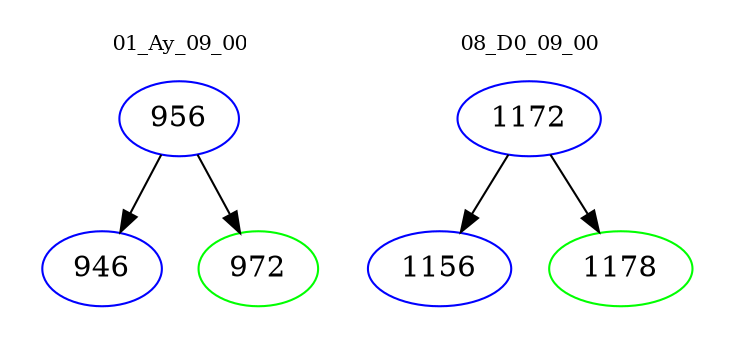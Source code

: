 digraph{
subgraph cluster_0 {
color = white
label = "01_Ay_09_00";
fontsize=10;
T0_956 [label="956", color="blue"]
T0_956 -> T0_946 [color="black"]
T0_946 [label="946", color="blue"]
T0_956 -> T0_972 [color="black"]
T0_972 [label="972", color="green"]
}
subgraph cluster_1 {
color = white
label = "08_D0_09_00";
fontsize=10;
T1_1172 [label="1172", color="blue"]
T1_1172 -> T1_1156 [color="black"]
T1_1156 [label="1156", color="blue"]
T1_1172 -> T1_1178 [color="black"]
T1_1178 [label="1178", color="green"]
}
}
